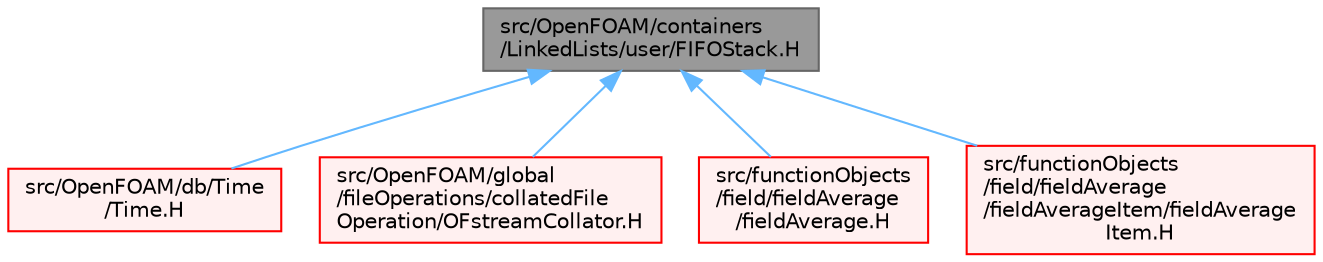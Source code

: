 digraph "src/OpenFOAM/containers/LinkedLists/user/FIFOStack.H"
{
 // LATEX_PDF_SIZE
  bgcolor="transparent";
  edge [fontname=Helvetica,fontsize=10,labelfontname=Helvetica,labelfontsize=10];
  node [fontname=Helvetica,fontsize=10,shape=box,height=0.2,width=0.4];
  Node1 [id="Node000001",label="src/OpenFOAM/containers\l/LinkedLists/user/FIFOStack.H",height=0.2,width=0.4,color="gray40", fillcolor="grey60", style="filled", fontcolor="black",tooltip=" "];
  Node1 -> Node2 [id="edge1_Node000001_Node000002",dir="back",color="steelblue1",style="solid",tooltip=" "];
  Node2 [id="Node000002",label="src/OpenFOAM/db/Time\l/Time.H",height=0.2,width=0.4,color="red", fillcolor="#FFF0F0", style="filled",URL="$Time_8H.html",tooltip=" "];
  Node1 -> Node1308 [id="edge2_Node000001_Node001308",dir="back",color="steelblue1",style="solid",tooltip=" "];
  Node1308 [id="Node001308",label="src/OpenFOAM/global\l/fileOperations/collatedFile\lOperation/OFstreamCollator.H",height=0.2,width=0.4,color="red", fillcolor="#FFF0F0", style="filled",URL="$OFstreamCollator_8H.html",tooltip=" "];
  Node1 -> Node159 [id="edge3_Node000001_Node000159",dir="back",color="steelblue1",style="solid",tooltip=" "];
  Node159 [id="Node000159",label="src/functionObjects\l/field/fieldAverage\l/fieldAverage.H",height=0.2,width=0.4,color="red", fillcolor="#FFF0F0", style="filled",URL="$fieldAverage_8H.html",tooltip=" "];
  Node1 -> Node1315 [id="edge4_Node000001_Node001315",dir="back",color="steelblue1",style="solid",tooltip=" "];
  Node1315 [id="Node001315",label="src/functionObjects\l/field/fieldAverage\l/fieldAverageItem/fieldAverage\lItem.H",height=0.2,width=0.4,color="red", fillcolor="#FFF0F0", style="filled",URL="$fieldAverageItem_8H.html",tooltip=" "];
}
